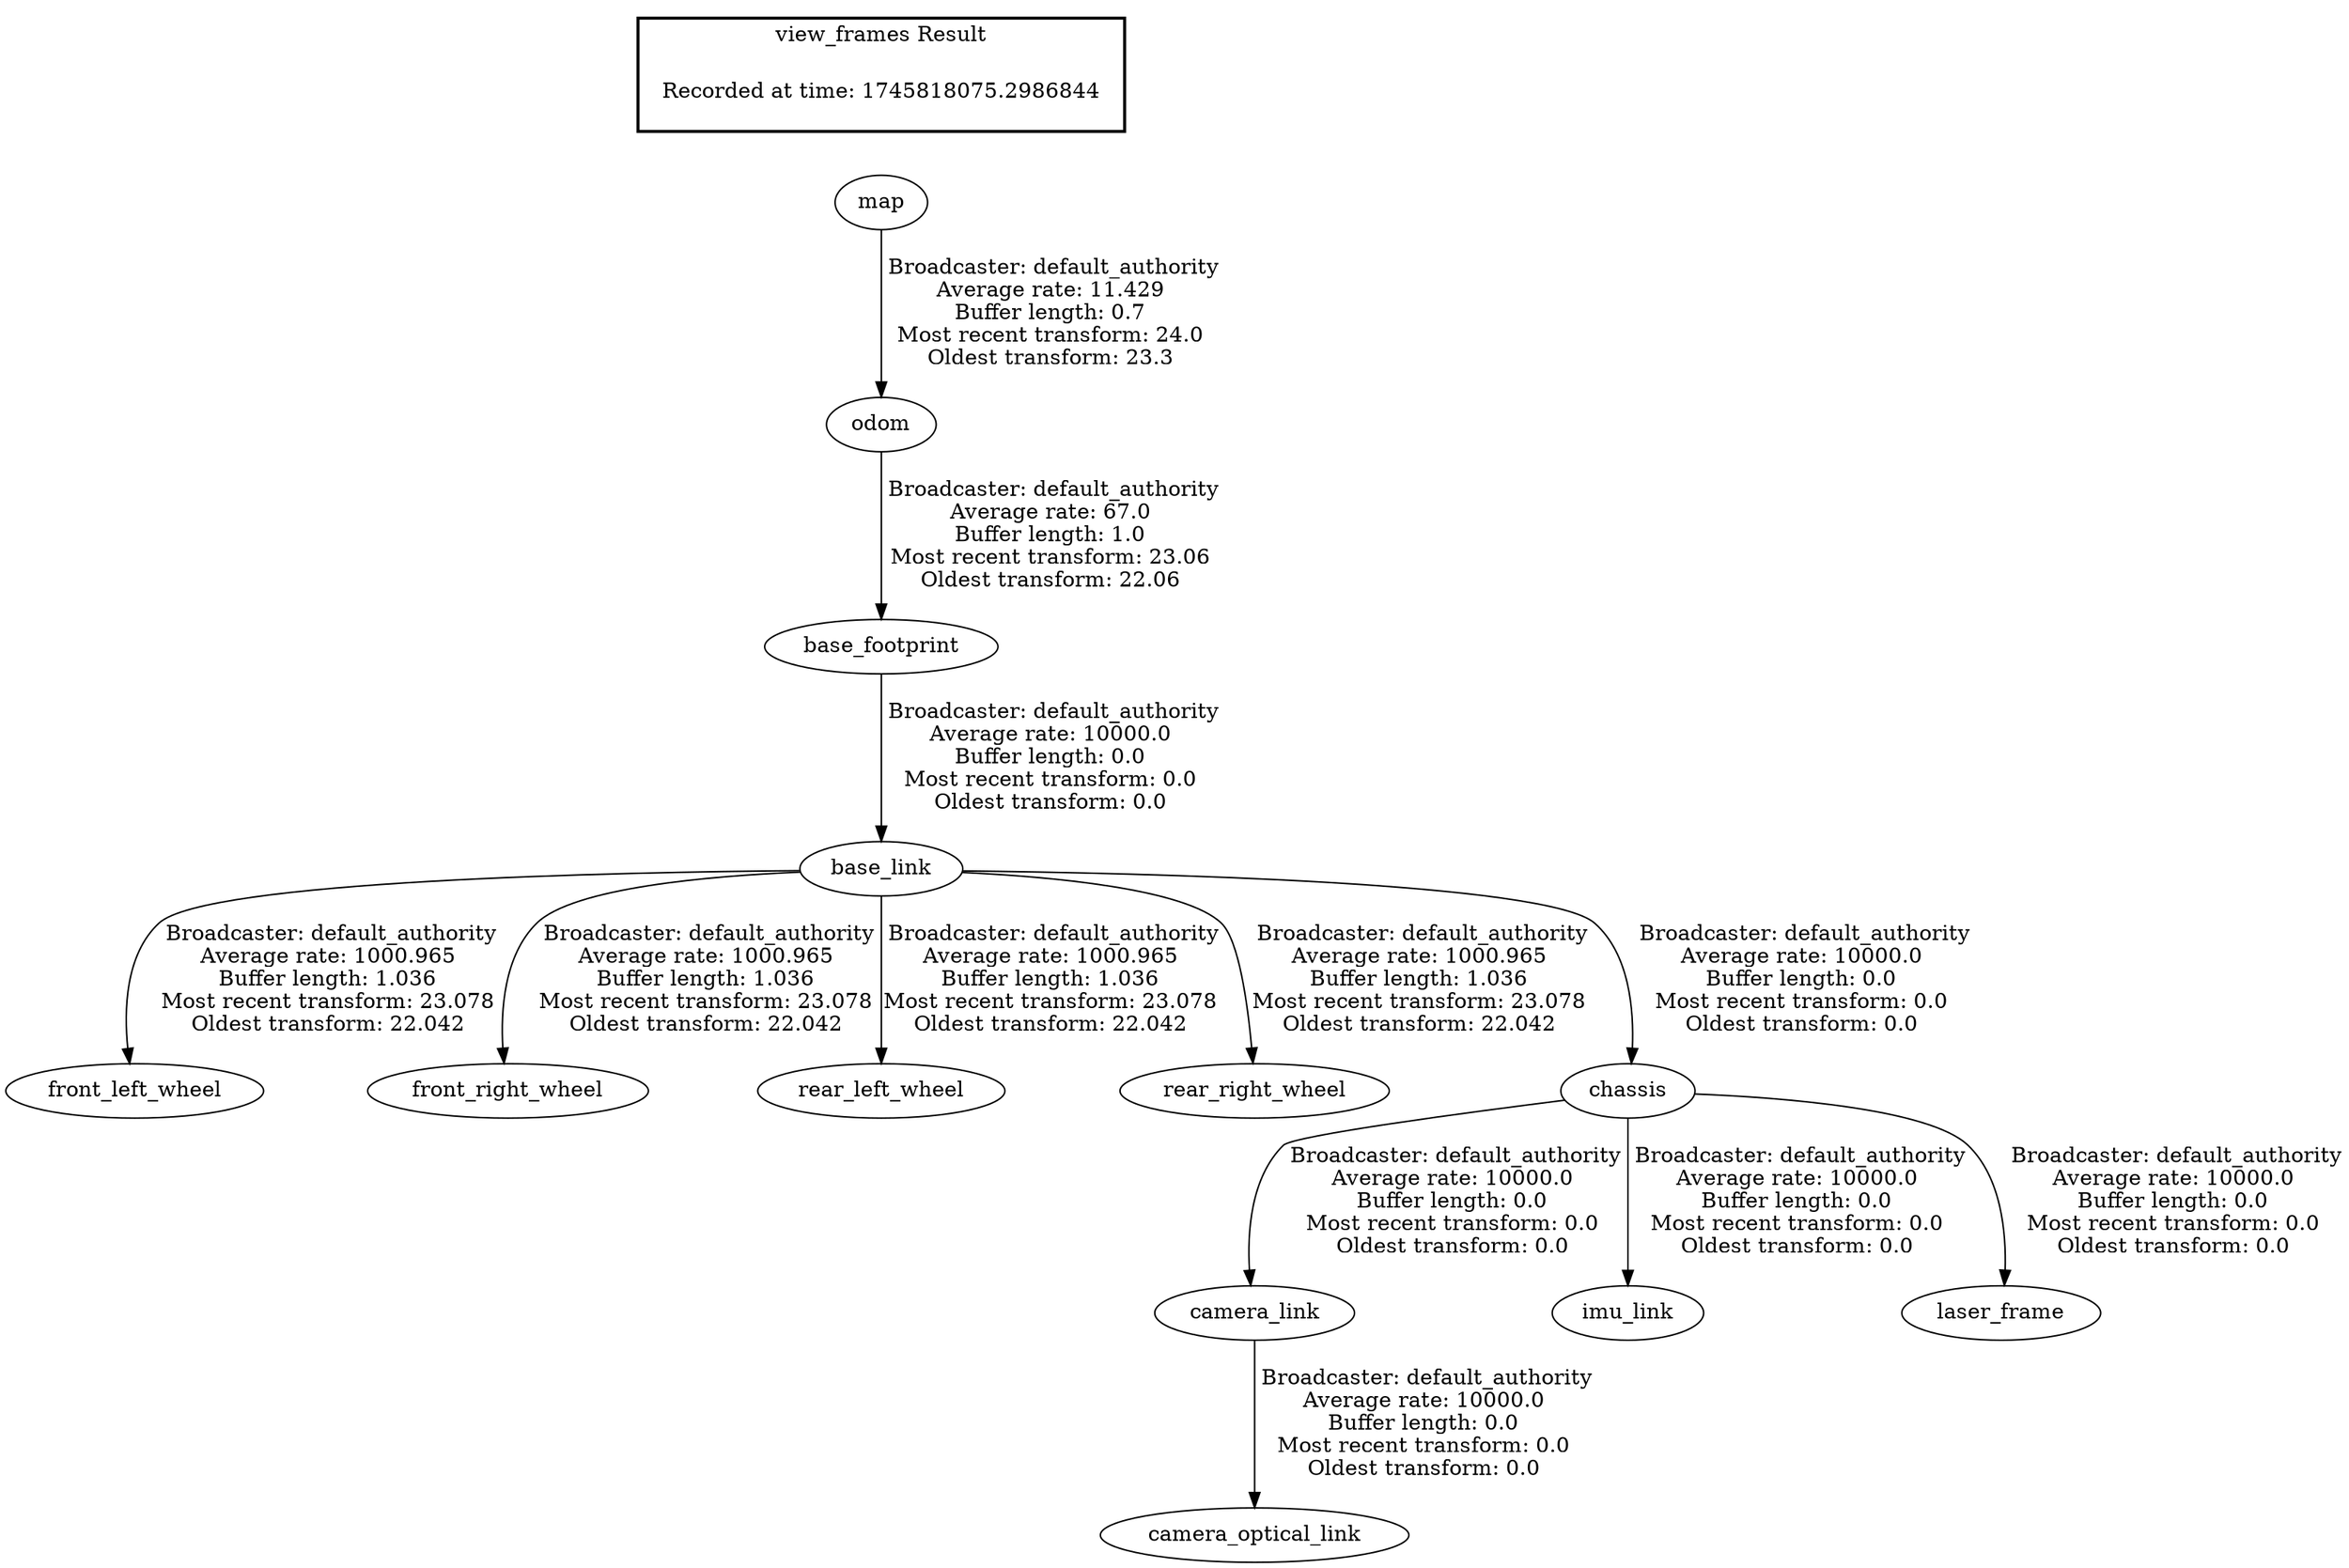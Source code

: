 digraph G {
"base_link" -> "front_left_wheel"[label=" Broadcaster: default_authority\nAverage rate: 1000.965\nBuffer length: 1.036\nMost recent transform: 23.078\nOldest transform: 22.042\n"];
"base_footprint" -> "base_link"[label=" Broadcaster: default_authority\nAverage rate: 10000.0\nBuffer length: 0.0\nMost recent transform: 0.0\nOldest transform: 0.0\n"];
"base_link" -> "front_right_wheel"[label=" Broadcaster: default_authority\nAverage rate: 1000.965\nBuffer length: 1.036\nMost recent transform: 23.078\nOldest transform: 22.042\n"];
"base_link" -> "rear_left_wheel"[label=" Broadcaster: default_authority\nAverage rate: 1000.965\nBuffer length: 1.036\nMost recent transform: 23.078\nOldest transform: 22.042\n"];
"base_link" -> "rear_right_wheel"[label=" Broadcaster: default_authority\nAverage rate: 1000.965\nBuffer length: 1.036\nMost recent transform: 23.078\nOldest transform: 22.042\n"];
"odom" -> "base_footprint"[label=" Broadcaster: default_authority\nAverage rate: 67.0\nBuffer length: 1.0\nMost recent transform: 23.06\nOldest transform: 22.06\n"];
"chassis" -> "camera_link"[label=" Broadcaster: default_authority\nAverage rate: 10000.0\nBuffer length: 0.0\nMost recent transform: 0.0\nOldest transform: 0.0\n"];
"base_link" -> "chassis"[label=" Broadcaster: default_authority\nAverage rate: 10000.0\nBuffer length: 0.0\nMost recent transform: 0.0\nOldest transform: 0.0\n"];
"camera_link" -> "camera_optical_link"[label=" Broadcaster: default_authority\nAverage rate: 10000.0\nBuffer length: 0.0\nMost recent transform: 0.0\nOldest transform: 0.0\n"];
"chassis" -> "imu_link"[label=" Broadcaster: default_authority\nAverage rate: 10000.0\nBuffer length: 0.0\nMost recent transform: 0.0\nOldest transform: 0.0\n"];
"chassis" -> "laser_frame"[label=" Broadcaster: default_authority\nAverage rate: 10000.0\nBuffer length: 0.0\nMost recent transform: 0.0\nOldest transform: 0.0\n"];
"map" -> "odom"[label=" Broadcaster: default_authority\nAverage rate: 11.429\nBuffer length: 0.7\nMost recent transform: 24.0\nOldest transform: 23.3\n"];
edge [style=invis];
 subgraph cluster_legend { style=bold; color=black; label ="view_frames Result";
"Recorded at time: 1745818075.2986844"[ shape=plaintext ] ;
}->"map";
}